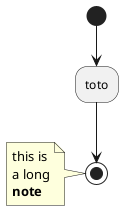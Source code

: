 {
  "sha1": "qic6rwjtsm231iso5fxu7vqw3b2228r",
  "insertion": {
    "when": "2024-06-04T17:28:42.481Z",
    "user": "plantuml@gmail.com"
  }
}
@startuml

(*) --> "toto"
"toto" --> (*)
note left
  this is
  a long
  <b>note</b>
 end note

@enduml
